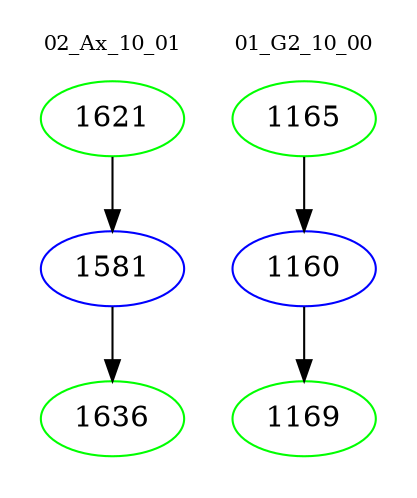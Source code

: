 digraph{
subgraph cluster_0 {
color = white
label = "02_Ax_10_01";
fontsize=10;
T0_1621 [label="1621", color="green"]
T0_1621 -> T0_1581 [color="black"]
T0_1581 [label="1581", color="blue"]
T0_1581 -> T0_1636 [color="black"]
T0_1636 [label="1636", color="green"]
}
subgraph cluster_1 {
color = white
label = "01_G2_10_00";
fontsize=10;
T1_1165 [label="1165", color="green"]
T1_1165 -> T1_1160 [color="black"]
T1_1160 [label="1160", color="blue"]
T1_1160 -> T1_1169 [color="black"]
T1_1169 [label="1169", color="green"]
}
}
